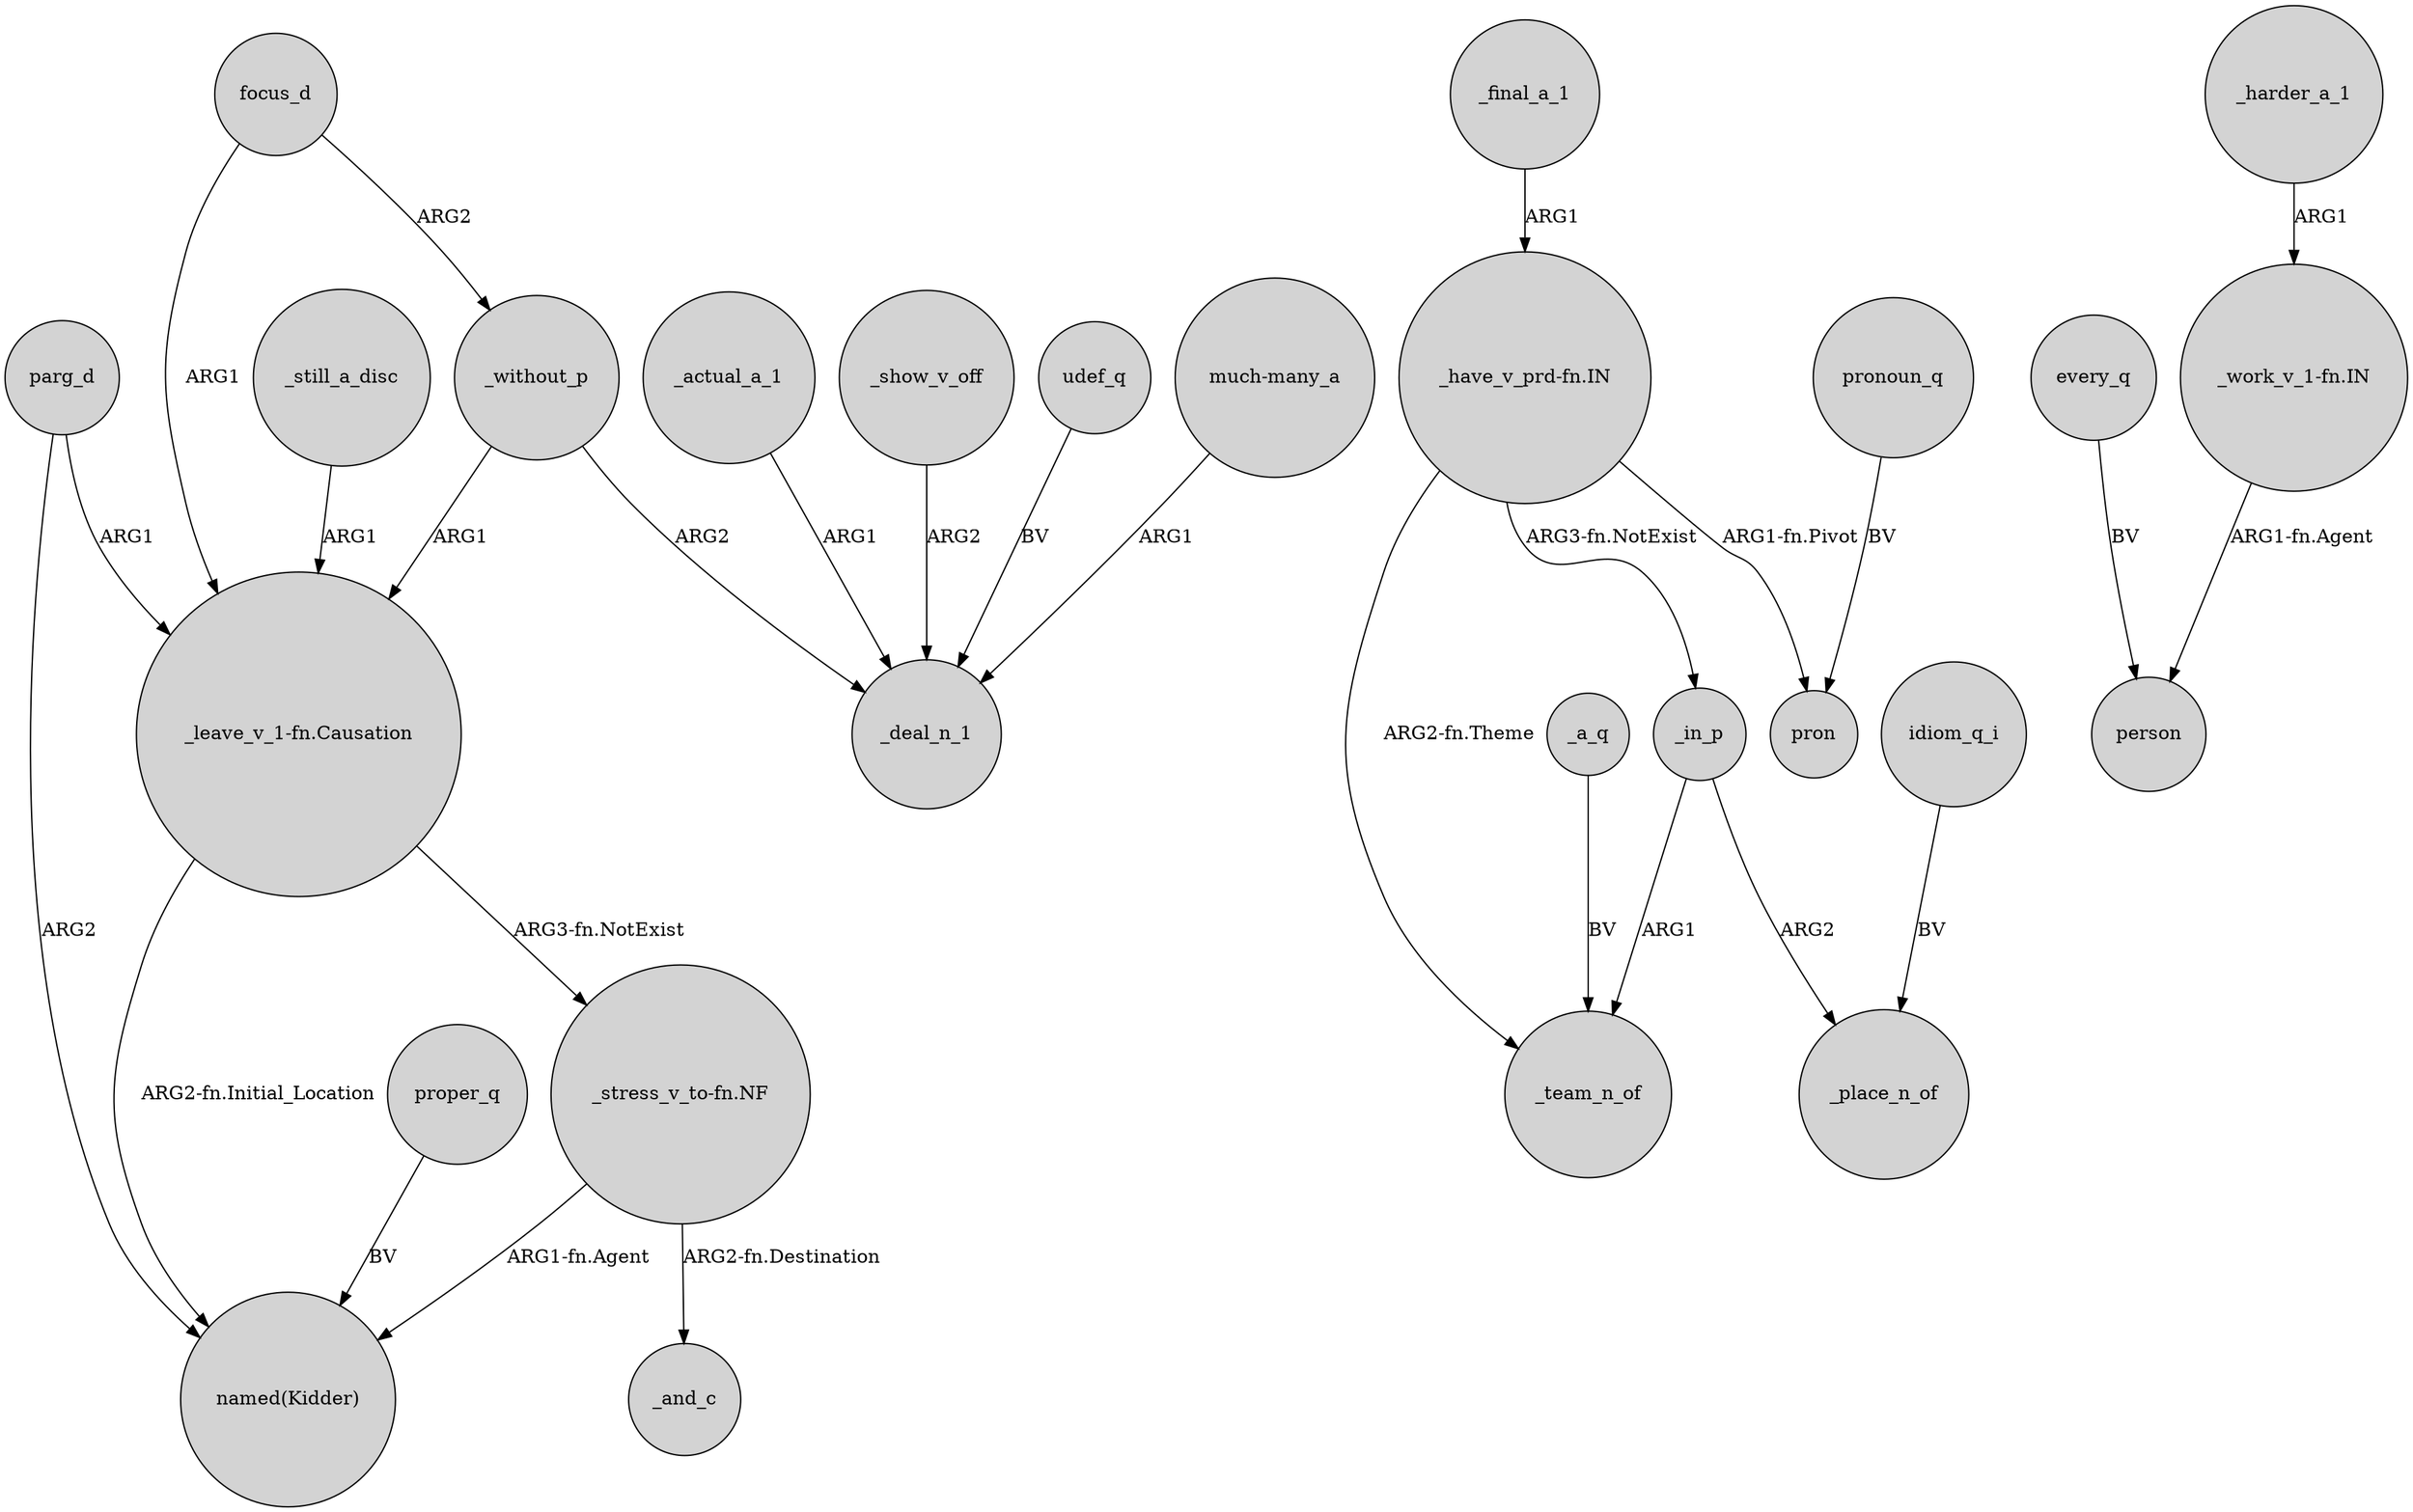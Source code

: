 digraph {
	node [shape=circle style=filled]
	_actual_a_1 -> _deal_n_1 [label=ARG1]
	focus_d -> _without_p [label=ARG2]
	_show_v_off -> _deal_n_1 [label=ARG2]
	_a_q -> _team_n_of [label=BV]
	_without_p -> "_leave_v_1-fn.Causation" [label=ARG1]
	"_have_v_prd-fn.IN" -> _team_n_of [label="ARG2-fn.Theme"]
	every_q -> person [label=BV]
	_in_p -> _team_n_of [label=ARG1]
	_without_p -> _deal_n_1 [label=ARG2]
	_in_p -> _place_n_of [label=ARG2]
	_final_a_1 -> "_have_v_prd-fn.IN" [label=ARG1]
	pronoun_q -> pron [label=BV]
	"_work_v_1-fn.IN" -> person [label="ARG1-fn.Agent"]
	parg_d -> "_leave_v_1-fn.Causation" [label=ARG1]
	proper_q -> "named(Kidder)" [label=BV]
	"_have_v_prd-fn.IN" -> _in_p [label="ARG3-fn.NotExist"]
	"_leave_v_1-fn.Causation" -> "named(Kidder)" [label="ARG2-fn.Initial_Location"]
	_still_a_disc -> "_leave_v_1-fn.Causation" [label=ARG1]
	"_leave_v_1-fn.Causation" -> "_stress_v_to-fn.NF" [label="ARG3-fn.NotExist"]
	udef_q -> _deal_n_1 [label=BV]
	"_stress_v_to-fn.NF" -> "named(Kidder)" [label="ARG1-fn.Agent"]
	parg_d -> "named(Kidder)" [label=ARG2]
	"_stress_v_to-fn.NF" -> _and_c [label="ARG2-fn.Destination"]
	_harder_a_1 -> "_work_v_1-fn.IN" [label=ARG1]
	focus_d -> "_leave_v_1-fn.Causation" [label=ARG1]
	"much-many_a" -> _deal_n_1 [label=ARG1]
	"_have_v_prd-fn.IN" -> pron [label="ARG1-fn.Pivot"]
	idiom_q_i -> _place_n_of [label=BV]
}
